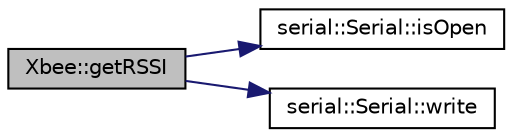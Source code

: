 digraph "Xbee::getRSSI"
{
 // LATEX_PDF_SIZE
  edge [fontname="Helvetica",fontsize="10",labelfontname="Helvetica",labelfontsize="10"];
  node [fontname="Helvetica",fontsize="10",shape=record];
  rankdir="LR";
  Node1 [label="Xbee::getRSSI",height=0.2,width=0.4,color="black", fillcolor="grey75", style="filled", fontcolor="black",tooltip=" "];
  Node1 -> Node2 [color="midnightblue",fontsize="10",style="solid",fontname="Helvetica"];
  Node2 [label="serial::Serial::isOpen",height=0.2,width=0.4,color="black", fillcolor="white", style="filled",URL="$classserial_1_1_serial.html#a5b4069da8ec84ee4331d0690b325d08d",tooltip=" "];
  Node1 -> Node3 [color="midnightblue",fontsize="10",style="solid",fontname="Helvetica"];
  Node3 [label="serial::Serial::write",height=0.2,width=0.4,color="black", fillcolor="white", style="filled",URL="$classserial_1_1_serial.html#aa020880cdff3a370ddc574f594379c3c",tooltip=" "];
}
